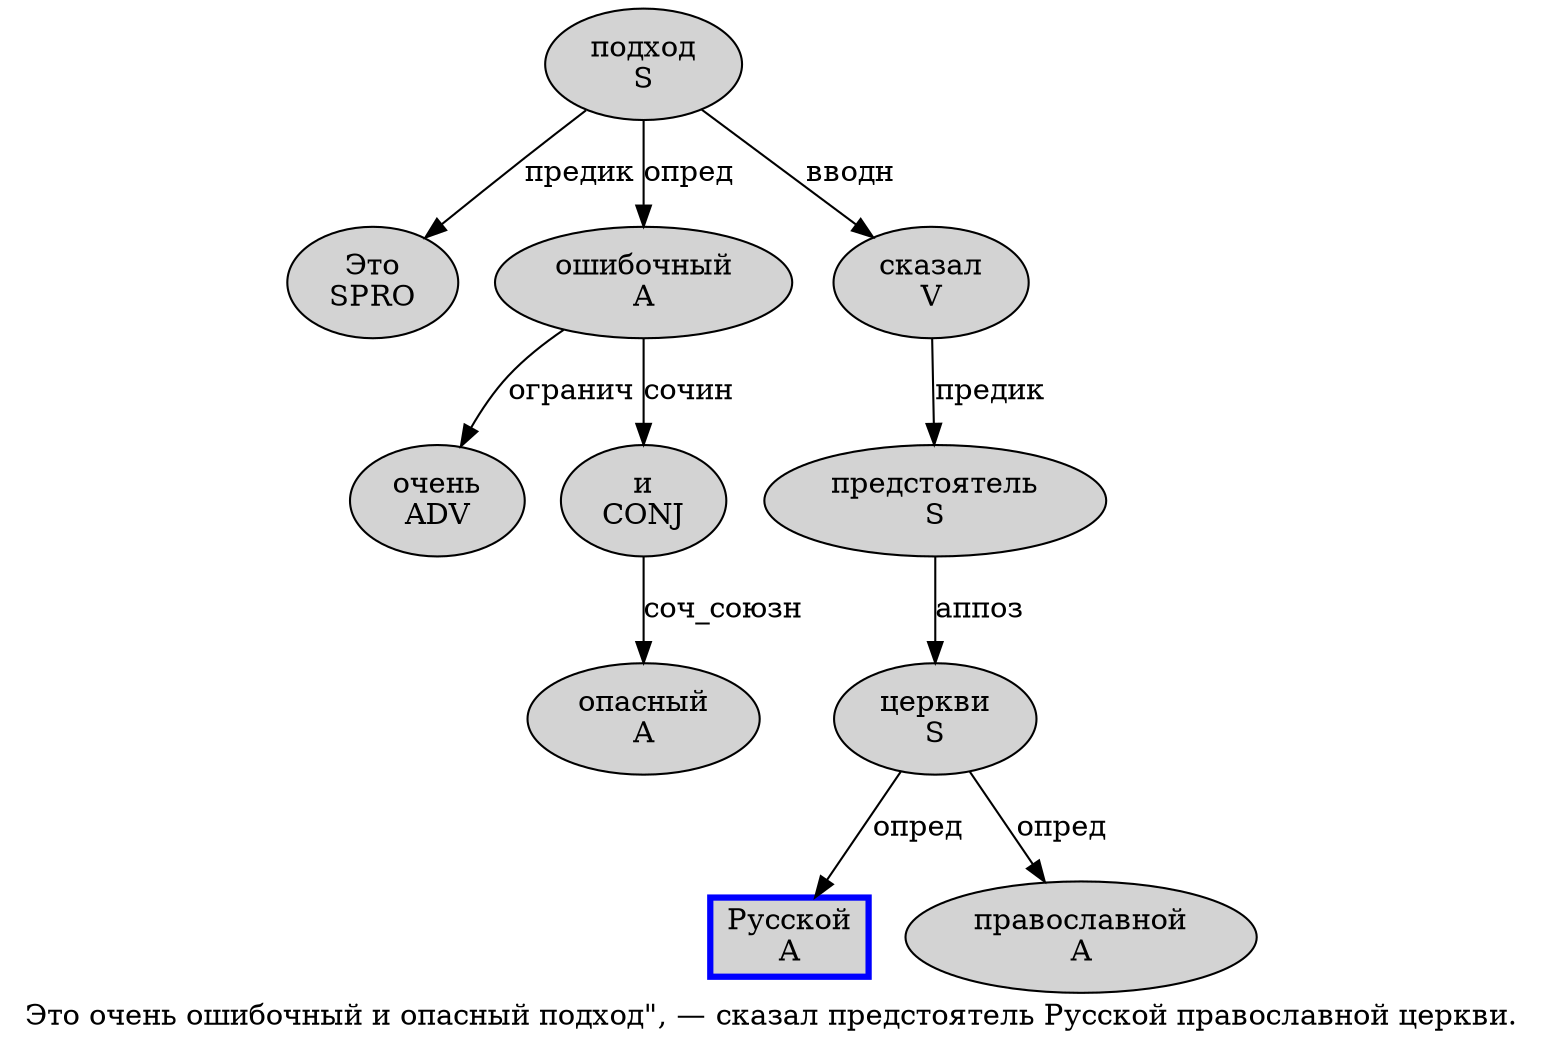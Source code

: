 digraph SENTENCE_999 {
	graph [label="Это очень ошибочный и опасный подход\", — сказал предстоятель Русской православной церкви."]
	node [style=filled]
		0 [label="Это
SPRO" color="" fillcolor=lightgray penwidth=1 shape=ellipse]
		1 [label="очень
ADV" color="" fillcolor=lightgray penwidth=1 shape=ellipse]
		2 [label="ошибочный
A" color="" fillcolor=lightgray penwidth=1 shape=ellipse]
		3 [label="и
CONJ" color="" fillcolor=lightgray penwidth=1 shape=ellipse]
		4 [label="опасный
A" color="" fillcolor=lightgray penwidth=1 shape=ellipse]
		5 [label="подход
S" color="" fillcolor=lightgray penwidth=1 shape=ellipse]
		9 [label="сказал
V" color="" fillcolor=lightgray penwidth=1 shape=ellipse]
		10 [label="предстоятель
S" color="" fillcolor=lightgray penwidth=1 shape=ellipse]
		11 [label="Русской
A" color=blue fillcolor=lightgray penwidth=3 shape=box]
		12 [label="православной
A" color="" fillcolor=lightgray penwidth=1 shape=ellipse]
		13 [label="церкви
S" color="" fillcolor=lightgray penwidth=1 shape=ellipse]
			2 -> 1 [label="огранич"]
			2 -> 3 [label="сочин"]
			5 -> 0 [label="предик"]
			5 -> 2 [label="опред"]
			5 -> 9 [label="вводн"]
			13 -> 11 [label="опред"]
			13 -> 12 [label="опред"]
			9 -> 10 [label="предик"]
			10 -> 13 [label="аппоз"]
			3 -> 4 [label="соч_союзн"]
}